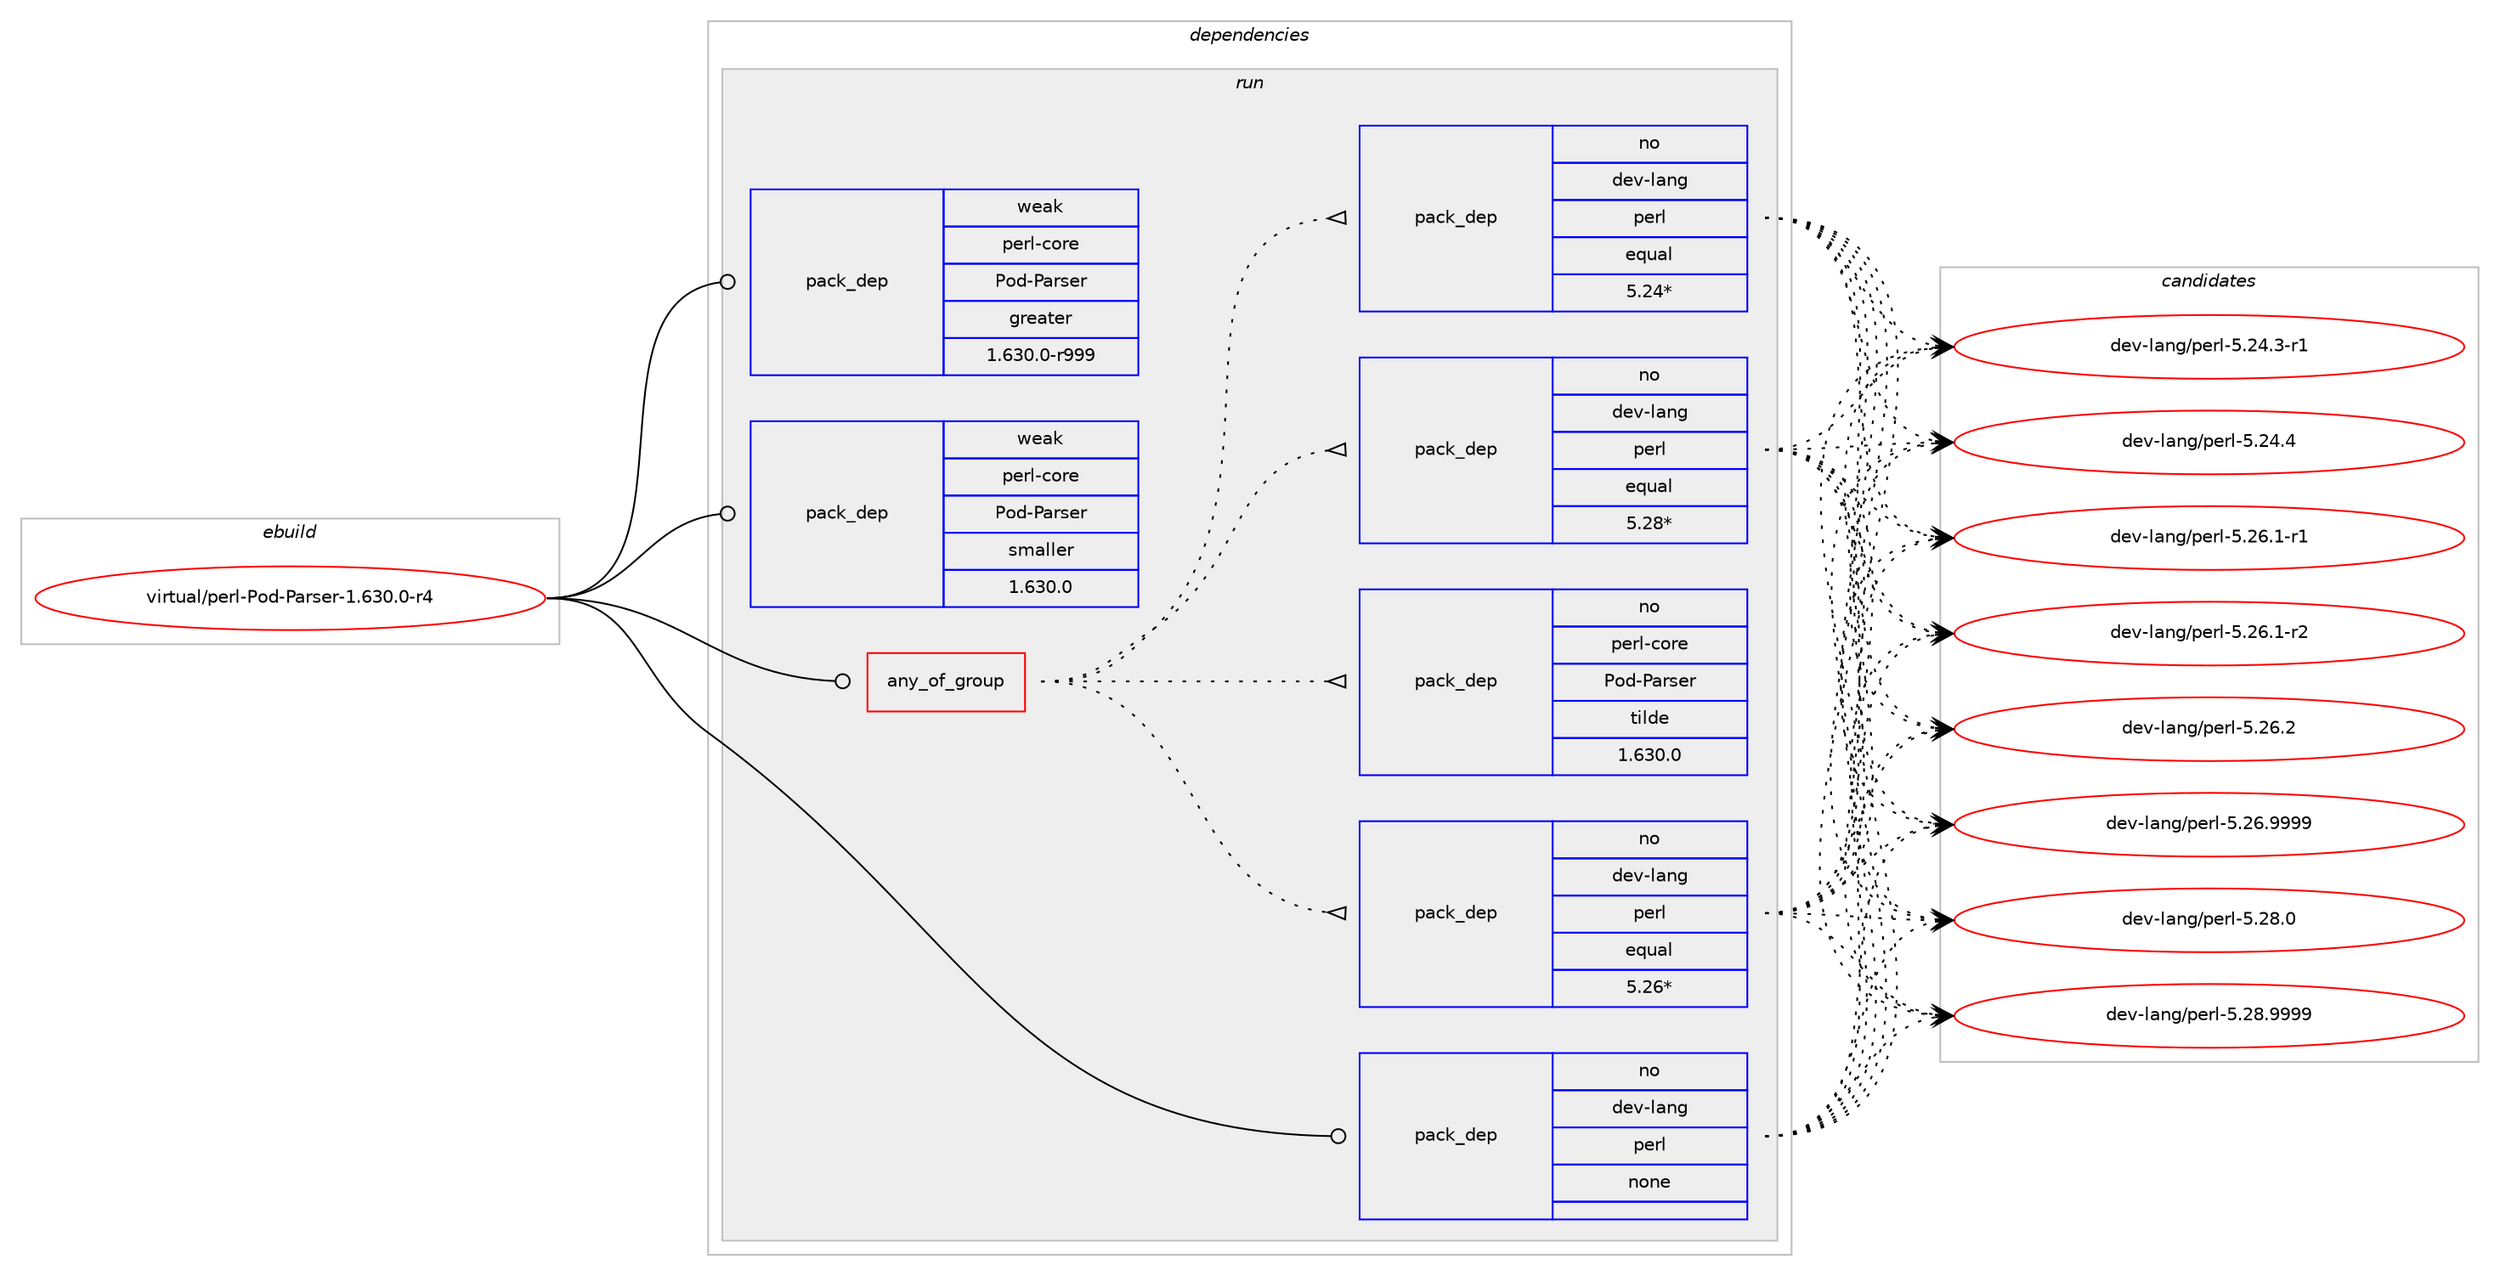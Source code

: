 digraph prolog {

# *************
# Graph options
# *************

newrank=true;
concentrate=true;
compound=true;
graph [rankdir=LR,fontname=Helvetica,fontsize=10,ranksep=1.5];#, ranksep=2.5, nodesep=0.2];
edge  [arrowhead=vee];
node  [fontname=Helvetica,fontsize=10];

# **********
# The ebuild
# **********

subgraph cluster_leftcol {
color=gray;
rank=same;
label=<<i>ebuild</i>>;
id [label="virtual/perl-Pod-Parser-1.630.0-r4", color=red, width=4, href="../virtual/perl-Pod-Parser-1.630.0-r4.svg"];
}

# ****************
# The dependencies
# ****************

subgraph cluster_midcol {
color=gray;
label=<<i>dependencies</i>>;
subgraph cluster_compile {
fillcolor="#eeeeee";
style=filled;
label=<<i>compile</i>>;
}
subgraph cluster_compileandrun {
fillcolor="#eeeeee";
style=filled;
label=<<i>compile and run</i>>;
}
subgraph cluster_run {
fillcolor="#eeeeee";
style=filled;
label=<<i>run</i>>;
subgraph any122 {
dependency3749 [label=<<TABLE BORDER="0" CELLBORDER="1" CELLSPACING="0" CELLPADDING="4"><TR><TD CELLPADDING="10">any_of_group</TD></TR></TABLE>>, shape=none, color=red];subgraph pack3088 {
dependency3750 [label=<<TABLE BORDER="0" CELLBORDER="1" CELLSPACING="0" CELLPADDING="4" WIDTH="220"><TR><TD ROWSPAN="6" CELLPADDING="30">pack_dep</TD></TR><TR><TD WIDTH="110">no</TD></TR><TR><TD>dev-lang</TD></TR><TR><TD>perl</TD></TR><TR><TD>equal</TD></TR><TR><TD>5.28*</TD></TR></TABLE>>, shape=none, color=blue];
}
dependency3749:e -> dependency3750:w [weight=20,style="dotted",arrowhead="oinv"];
subgraph pack3089 {
dependency3751 [label=<<TABLE BORDER="0" CELLBORDER="1" CELLSPACING="0" CELLPADDING="4" WIDTH="220"><TR><TD ROWSPAN="6" CELLPADDING="30">pack_dep</TD></TR><TR><TD WIDTH="110">no</TD></TR><TR><TD>dev-lang</TD></TR><TR><TD>perl</TD></TR><TR><TD>equal</TD></TR><TR><TD>5.26*</TD></TR></TABLE>>, shape=none, color=blue];
}
dependency3749:e -> dependency3751:w [weight=20,style="dotted",arrowhead="oinv"];
subgraph pack3090 {
dependency3752 [label=<<TABLE BORDER="0" CELLBORDER="1" CELLSPACING="0" CELLPADDING="4" WIDTH="220"><TR><TD ROWSPAN="6" CELLPADDING="30">pack_dep</TD></TR><TR><TD WIDTH="110">no</TD></TR><TR><TD>dev-lang</TD></TR><TR><TD>perl</TD></TR><TR><TD>equal</TD></TR><TR><TD>5.24*</TD></TR></TABLE>>, shape=none, color=blue];
}
dependency3749:e -> dependency3752:w [weight=20,style="dotted",arrowhead="oinv"];
subgraph pack3091 {
dependency3753 [label=<<TABLE BORDER="0" CELLBORDER="1" CELLSPACING="0" CELLPADDING="4" WIDTH="220"><TR><TD ROWSPAN="6" CELLPADDING="30">pack_dep</TD></TR><TR><TD WIDTH="110">no</TD></TR><TR><TD>perl-core</TD></TR><TR><TD>Pod-Parser</TD></TR><TR><TD>tilde</TD></TR><TR><TD>1.630.0</TD></TR></TABLE>>, shape=none, color=blue];
}
dependency3749:e -> dependency3753:w [weight=20,style="dotted",arrowhead="oinv"];
}
id:e -> dependency3749:w [weight=20,style="solid",arrowhead="odot"];
subgraph pack3092 {
dependency3754 [label=<<TABLE BORDER="0" CELLBORDER="1" CELLSPACING="0" CELLPADDING="4" WIDTH="220"><TR><TD ROWSPAN="6" CELLPADDING="30">pack_dep</TD></TR><TR><TD WIDTH="110">no</TD></TR><TR><TD>dev-lang</TD></TR><TR><TD>perl</TD></TR><TR><TD>none</TD></TR><TR><TD></TD></TR></TABLE>>, shape=none, color=blue];
}
id:e -> dependency3754:w [weight=20,style="solid",arrowhead="odot"];
subgraph pack3093 {
dependency3755 [label=<<TABLE BORDER="0" CELLBORDER="1" CELLSPACING="0" CELLPADDING="4" WIDTH="220"><TR><TD ROWSPAN="6" CELLPADDING="30">pack_dep</TD></TR><TR><TD WIDTH="110">weak</TD></TR><TR><TD>perl-core</TD></TR><TR><TD>Pod-Parser</TD></TR><TR><TD>greater</TD></TR><TR><TD>1.630.0-r999</TD></TR></TABLE>>, shape=none, color=blue];
}
id:e -> dependency3755:w [weight=20,style="solid",arrowhead="odot"];
subgraph pack3094 {
dependency3756 [label=<<TABLE BORDER="0" CELLBORDER="1" CELLSPACING="0" CELLPADDING="4" WIDTH="220"><TR><TD ROWSPAN="6" CELLPADDING="30">pack_dep</TD></TR><TR><TD WIDTH="110">weak</TD></TR><TR><TD>perl-core</TD></TR><TR><TD>Pod-Parser</TD></TR><TR><TD>smaller</TD></TR><TR><TD>1.630.0</TD></TR></TABLE>>, shape=none, color=blue];
}
id:e -> dependency3756:w [weight=20,style="solid",arrowhead="odot"];
}
}

# **************
# The candidates
# **************

subgraph cluster_choices {
rank=same;
color=gray;
label=<<i>candidates</i>>;

subgraph choice3088 {
color=black;
nodesep=1;
choice100101118451089711010347112101114108455346505246514511449 [label="dev-lang/perl-5.24.3-r1", color=red, width=4,href="../dev-lang/perl-5.24.3-r1.svg"];
choice10010111845108971101034711210111410845534650524652 [label="dev-lang/perl-5.24.4", color=red, width=4,href="../dev-lang/perl-5.24.4.svg"];
choice100101118451089711010347112101114108455346505446494511449 [label="dev-lang/perl-5.26.1-r1", color=red, width=4,href="../dev-lang/perl-5.26.1-r1.svg"];
choice100101118451089711010347112101114108455346505446494511450 [label="dev-lang/perl-5.26.1-r2", color=red, width=4,href="../dev-lang/perl-5.26.1-r2.svg"];
choice10010111845108971101034711210111410845534650544650 [label="dev-lang/perl-5.26.2", color=red, width=4,href="../dev-lang/perl-5.26.2.svg"];
choice10010111845108971101034711210111410845534650544657575757 [label="dev-lang/perl-5.26.9999", color=red, width=4,href="../dev-lang/perl-5.26.9999.svg"];
choice10010111845108971101034711210111410845534650564648 [label="dev-lang/perl-5.28.0", color=red, width=4,href="../dev-lang/perl-5.28.0.svg"];
choice10010111845108971101034711210111410845534650564657575757 [label="dev-lang/perl-5.28.9999", color=red, width=4,href="../dev-lang/perl-5.28.9999.svg"];
dependency3750:e -> choice100101118451089711010347112101114108455346505246514511449:w [style=dotted,weight="100"];
dependency3750:e -> choice10010111845108971101034711210111410845534650524652:w [style=dotted,weight="100"];
dependency3750:e -> choice100101118451089711010347112101114108455346505446494511449:w [style=dotted,weight="100"];
dependency3750:e -> choice100101118451089711010347112101114108455346505446494511450:w [style=dotted,weight="100"];
dependency3750:e -> choice10010111845108971101034711210111410845534650544650:w [style=dotted,weight="100"];
dependency3750:e -> choice10010111845108971101034711210111410845534650544657575757:w [style=dotted,weight="100"];
dependency3750:e -> choice10010111845108971101034711210111410845534650564648:w [style=dotted,weight="100"];
dependency3750:e -> choice10010111845108971101034711210111410845534650564657575757:w [style=dotted,weight="100"];
}
subgraph choice3089 {
color=black;
nodesep=1;
choice100101118451089711010347112101114108455346505246514511449 [label="dev-lang/perl-5.24.3-r1", color=red, width=4,href="../dev-lang/perl-5.24.3-r1.svg"];
choice10010111845108971101034711210111410845534650524652 [label="dev-lang/perl-5.24.4", color=red, width=4,href="../dev-lang/perl-5.24.4.svg"];
choice100101118451089711010347112101114108455346505446494511449 [label="dev-lang/perl-5.26.1-r1", color=red, width=4,href="../dev-lang/perl-5.26.1-r1.svg"];
choice100101118451089711010347112101114108455346505446494511450 [label="dev-lang/perl-5.26.1-r2", color=red, width=4,href="../dev-lang/perl-5.26.1-r2.svg"];
choice10010111845108971101034711210111410845534650544650 [label="dev-lang/perl-5.26.2", color=red, width=4,href="../dev-lang/perl-5.26.2.svg"];
choice10010111845108971101034711210111410845534650544657575757 [label="dev-lang/perl-5.26.9999", color=red, width=4,href="../dev-lang/perl-5.26.9999.svg"];
choice10010111845108971101034711210111410845534650564648 [label="dev-lang/perl-5.28.0", color=red, width=4,href="../dev-lang/perl-5.28.0.svg"];
choice10010111845108971101034711210111410845534650564657575757 [label="dev-lang/perl-5.28.9999", color=red, width=4,href="../dev-lang/perl-5.28.9999.svg"];
dependency3751:e -> choice100101118451089711010347112101114108455346505246514511449:w [style=dotted,weight="100"];
dependency3751:e -> choice10010111845108971101034711210111410845534650524652:w [style=dotted,weight="100"];
dependency3751:e -> choice100101118451089711010347112101114108455346505446494511449:w [style=dotted,weight="100"];
dependency3751:e -> choice100101118451089711010347112101114108455346505446494511450:w [style=dotted,weight="100"];
dependency3751:e -> choice10010111845108971101034711210111410845534650544650:w [style=dotted,weight="100"];
dependency3751:e -> choice10010111845108971101034711210111410845534650544657575757:w [style=dotted,weight="100"];
dependency3751:e -> choice10010111845108971101034711210111410845534650564648:w [style=dotted,weight="100"];
dependency3751:e -> choice10010111845108971101034711210111410845534650564657575757:w [style=dotted,weight="100"];
}
subgraph choice3090 {
color=black;
nodesep=1;
choice100101118451089711010347112101114108455346505246514511449 [label="dev-lang/perl-5.24.3-r1", color=red, width=4,href="../dev-lang/perl-5.24.3-r1.svg"];
choice10010111845108971101034711210111410845534650524652 [label="dev-lang/perl-5.24.4", color=red, width=4,href="../dev-lang/perl-5.24.4.svg"];
choice100101118451089711010347112101114108455346505446494511449 [label="dev-lang/perl-5.26.1-r1", color=red, width=4,href="../dev-lang/perl-5.26.1-r1.svg"];
choice100101118451089711010347112101114108455346505446494511450 [label="dev-lang/perl-5.26.1-r2", color=red, width=4,href="../dev-lang/perl-5.26.1-r2.svg"];
choice10010111845108971101034711210111410845534650544650 [label="dev-lang/perl-5.26.2", color=red, width=4,href="../dev-lang/perl-5.26.2.svg"];
choice10010111845108971101034711210111410845534650544657575757 [label="dev-lang/perl-5.26.9999", color=red, width=4,href="../dev-lang/perl-5.26.9999.svg"];
choice10010111845108971101034711210111410845534650564648 [label="dev-lang/perl-5.28.0", color=red, width=4,href="../dev-lang/perl-5.28.0.svg"];
choice10010111845108971101034711210111410845534650564657575757 [label="dev-lang/perl-5.28.9999", color=red, width=4,href="../dev-lang/perl-5.28.9999.svg"];
dependency3752:e -> choice100101118451089711010347112101114108455346505246514511449:w [style=dotted,weight="100"];
dependency3752:e -> choice10010111845108971101034711210111410845534650524652:w [style=dotted,weight="100"];
dependency3752:e -> choice100101118451089711010347112101114108455346505446494511449:w [style=dotted,weight="100"];
dependency3752:e -> choice100101118451089711010347112101114108455346505446494511450:w [style=dotted,weight="100"];
dependency3752:e -> choice10010111845108971101034711210111410845534650544650:w [style=dotted,weight="100"];
dependency3752:e -> choice10010111845108971101034711210111410845534650544657575757:w [style=dotted,weight="100"];
dependency3752:e -> choice10010111845108971101034711210111410845534650564648:w [style=dotted,weight="100"];
dependency3752:e -> choice10010111845108971101034711210111410845534650564657575757:w [style=dotted,weight="100"];
}
subgraph choice3091 {
color=black;
nodesep=1;
}
subgraph choice3092 {
color=black;
nodesep=1;
choice100101118451089711010347112101114108455346505246514511449 [label="dev-lang/perl-5.24.3-r1", color=red, width=4,href="../dev-lang/perl-5.24.3-r1.svg"];
choice10010111845108971101034711210111410845534650524652 [label="dev-lang/perl-5.24.4", color=red, width=4,href="../dev-lang/perl-5.24.4.svg"];
choice100101118451089711010347112101114108455346505446494511449 [label="dev-lang/perl-5.26.1-r1", color=red, width=4,href="../dev-lang/perl-5.26.1-r1.svg"];
choice100101118451089711010347112101114108455346505446494511450 [label="dev-lang/perl-5.26.1-r2", color=red, width=4,href="../dev-lang/perl-5.26.1-r2.svg"];
choice10010111845108971101034711210111410845534650544650 [label="dev-lang/perl-5.26.2", color=red, width=4,href="../dev-lang/perl-5.26.2.svg"];
choice10010111845108971101034711210111410845534650544657575757 [label="dev-lang/perl-5.26.9999", color=red, width=4,href="../dev-lang/perl-5.26.9999.svg"];
choice10010111845108971101034711210111410845534650564648 [label="dev-lang/perl-5.28.0", color=red, width=4,href="../dev-lang/perl-5.28.0.svg"];
choice10010111845108971101034711210111410845534650564657575757 [label="dev-lang/perl-5.28.9999", color=red, width=4,href="../dev-lang/perl-5.28.9999.svg"];
dependency3754:e -> choice100101118451089711010347112101114108455346505246514511449:w [style=dotted,weight="100"];
dependency3754:e -> choice10010111845108971101034711210111410845534650524652:w [style=dotted,weight="100"];
dependency3754:e -> choice100101118451089711010347112101114108455346505446494511449:w [style=dotted,weight="100"];
dependency3754:e -> choice100101118451089711010347112101114108455346505446494511450:w [style=dotted,weight="100"];
dependency3754:e -> choice10010111845108971101034711210111410845534650544650:w [style=dotted,weight="100"];
dependency3754:e -> choice10010111845108971101034711210111410845534650544657575757:w [style=dotted,weight="100"];
dependency3754:e -> choice10010111845108971101034711210111410845534650564648:w [style=dotted,weight="100"];
dependency3754:e -> choice10010111845108971101034711210111410845534650564657575757:w [style=dotted,weight="100"];
}
subgraph choice3093 {
color=black;
nodesep=1;
}
subgraph choice3094 {
color=black;
nodesep=1;
}
}

}
